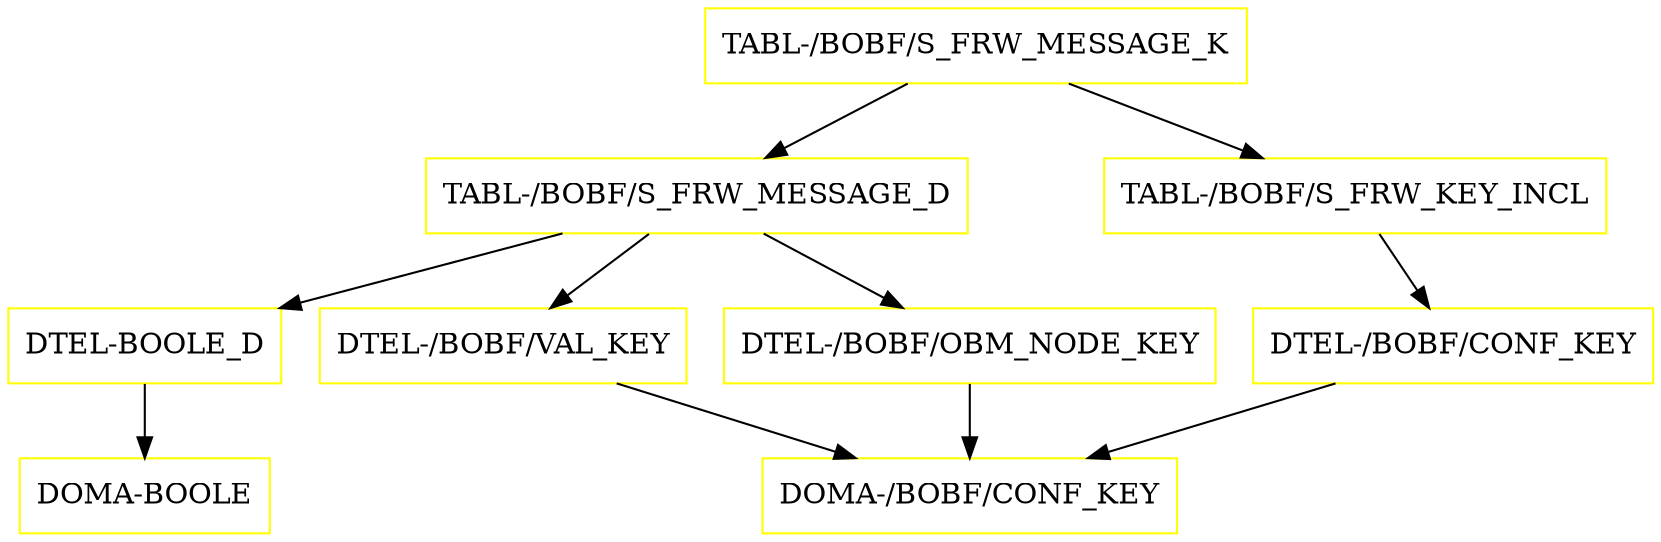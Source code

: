 digraph G {
  "TABL-/BOBF/S_FRW_MESSAGE_K" [shape=box,color=yellow];
  "TABL-/BOBF/S_FRW_MESSAGE_D" [shape=box,color=yellow,URL="./TABL_%23BOBF%23S_FRW_MESSAGE_D.html"];
  "DTEL-BOOLE_D" [shape=box,color=yellow,URL="./DTEL_BOOLE_D.html"];
  "DOMA-BOOLE" [shape=box,color=yellow,URL="./DOMA_BOOLE.html"];
  "DTEL-/BOBF/VAL_KEY" [shape=box,color=yellow,URL="./DTEL_%23BOBF%23VAL_KEY.html"];
  "DOMA-/BOBF/CONF_KEY" [shape=box,color=yellow,URL="./DOMA_%23BOBF%23CONF_KEY.html"];
  "DTEL-/BOBF/OBM_NODE_KEY" [shape=box,color=yellow,URL="./DTEL_%23BOBF%23OBM_NODE_KEY.html"];
  "TABL-/BOBF/S_FRW_KEY_INCL" [shape=box,color=yellow,URL="./TABL_%23BOBF%23S_FRW_KEY_INCL.html"];
  "DTEL-/BOBF/CONF_KEY" [shape=box,color=yellow,URL="./DTEL_%23BOBF%23CONF_KEY.html"];
  "TABL-/BOBF/S_FRW_MESSAGE_K" -> "TABL-/BOBF/S_FRW_KEY_INCL";
  "TABL-/BOBF/S_FRW_MESSAGE_K" -> "TABL-/BOBF/S_FRW_MESSAGE_D";
  "TABL-/BOBF/S_FRW_MESSAGE_D" -> "DTEL-/BOBF/OBM_NODE_KEY";
  "TABL-/BOBF/S_FRW_MESSAGE_D" -> "DTEL-/BOBF/VAL_KEY";
  "TABL-/BOBF/S_FRW_MESSAGE_D" -> "DTEL-BOOLE_D";
  "DTEL-BOOLE_D" -> "DOMA-BOOLE";
  "DTEL-/BOBF/VAL_KEY" -> "DOMA-/BOBF/CONF_KEY";
  "DTEL-/BOBF/OBM_NODE_KEY" -> "DOMA-/BOBF/CONF_KEY";
  "TABL-/BOBF/S_FRW_KEY_INCL" -> "DTEL-/BOBF/CONF_KEY";
  "DTEL-/BOBF/CONF_KEY" -> "DOMA-/BOBF/CONF_KEY";
}
